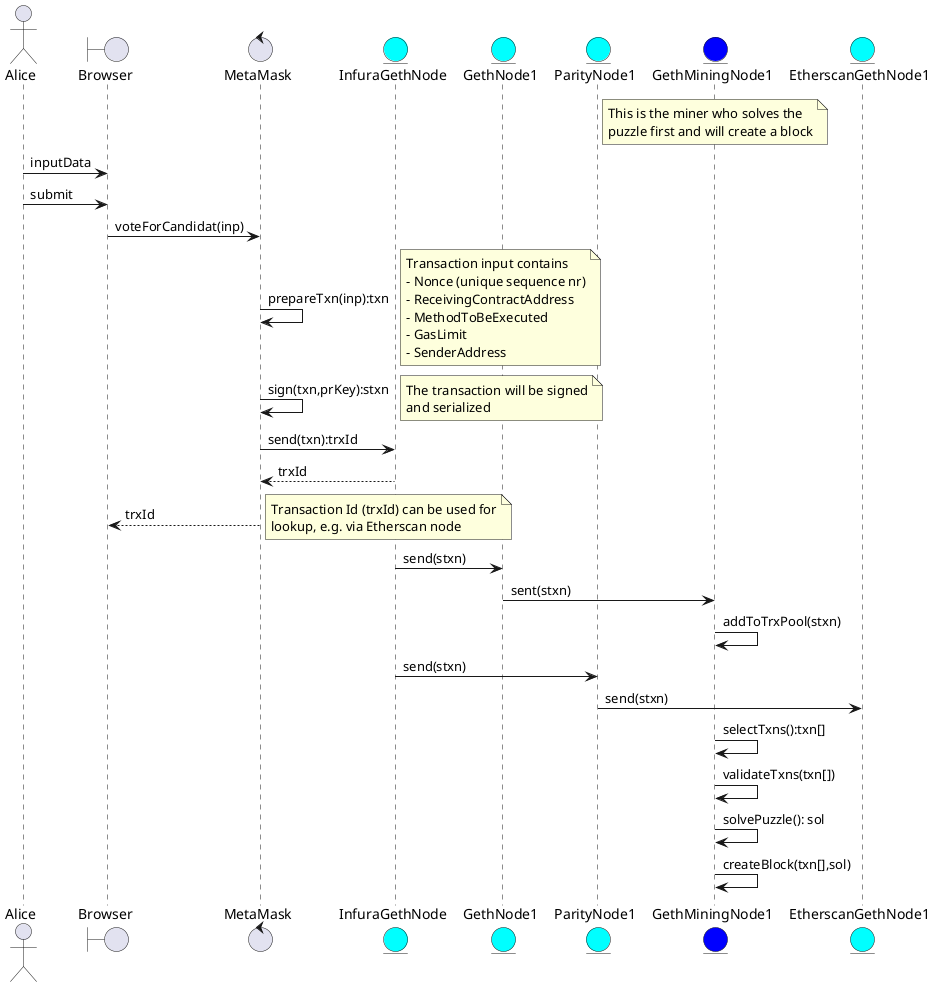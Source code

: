 @startuml
actor Alice
boundary Browser
control MetaMask
entity InfuraGethNode #aqua
entity GethNode1 #aqua
entity ParityNode1 #aqua
entity GethMiningNode1 #blue
    note over GethMiningNode1
    This is the miner who solves the
    puzzle first and will create a block
    end note
entity EtherscanGethNode1 #aqua
Alice -> Browser: inputData
Alice -> Browser: submit
    Browser -> MetaMask: voteForCandidat(inp)
        MetaMask -> MetaMask: prepareTxn(inp):txn
            note right
            Transaction input contains
            - Nonce (unique sequence nr)
            - ReceivingContractAddress
            - MethodToBeExecuted
            - GasLimit
            - SenderAddress
            end note
        MetaMask -> MetaMask: sign(txn,prKey):stxn
            note right
            The transaction will be signed
            and serialized
            end note
        MetaMask -> InfuraGethNode: send(txn):trxId
        MetaMask <-- InfuraGethNode: trxId
        Browser <-- MetaMask: trxId
            note right
            Transaction Id (trxId) can be used for
            lookup, e.g. via Etherscan node
            end note
            InfuraGethNode -> GethNode1: send(stxn)
            GethNode1 ->  GethMiningNode1: sent(stxn)
            GethMiningNode1 -> GethMiningNode1: addToTrxPool(stxn)
            InfuraGethNode -> ParityNode1: send(stxn)
            ParityNode1 -> EtherscanGethNode1: send(stxn)
            GethMiningNode1 -> GethMiningNode1: selectTxns():txn[]
            GethMiningNode1 -> GethMiningNode1: validateTxns(txn[])
            GethMiningNode1 -> GethMiningNode1: solvePuzzle(): sol
            GethMiningNode1 -> GethMiningNode1: createBlock(txn[],sol)
@enduml